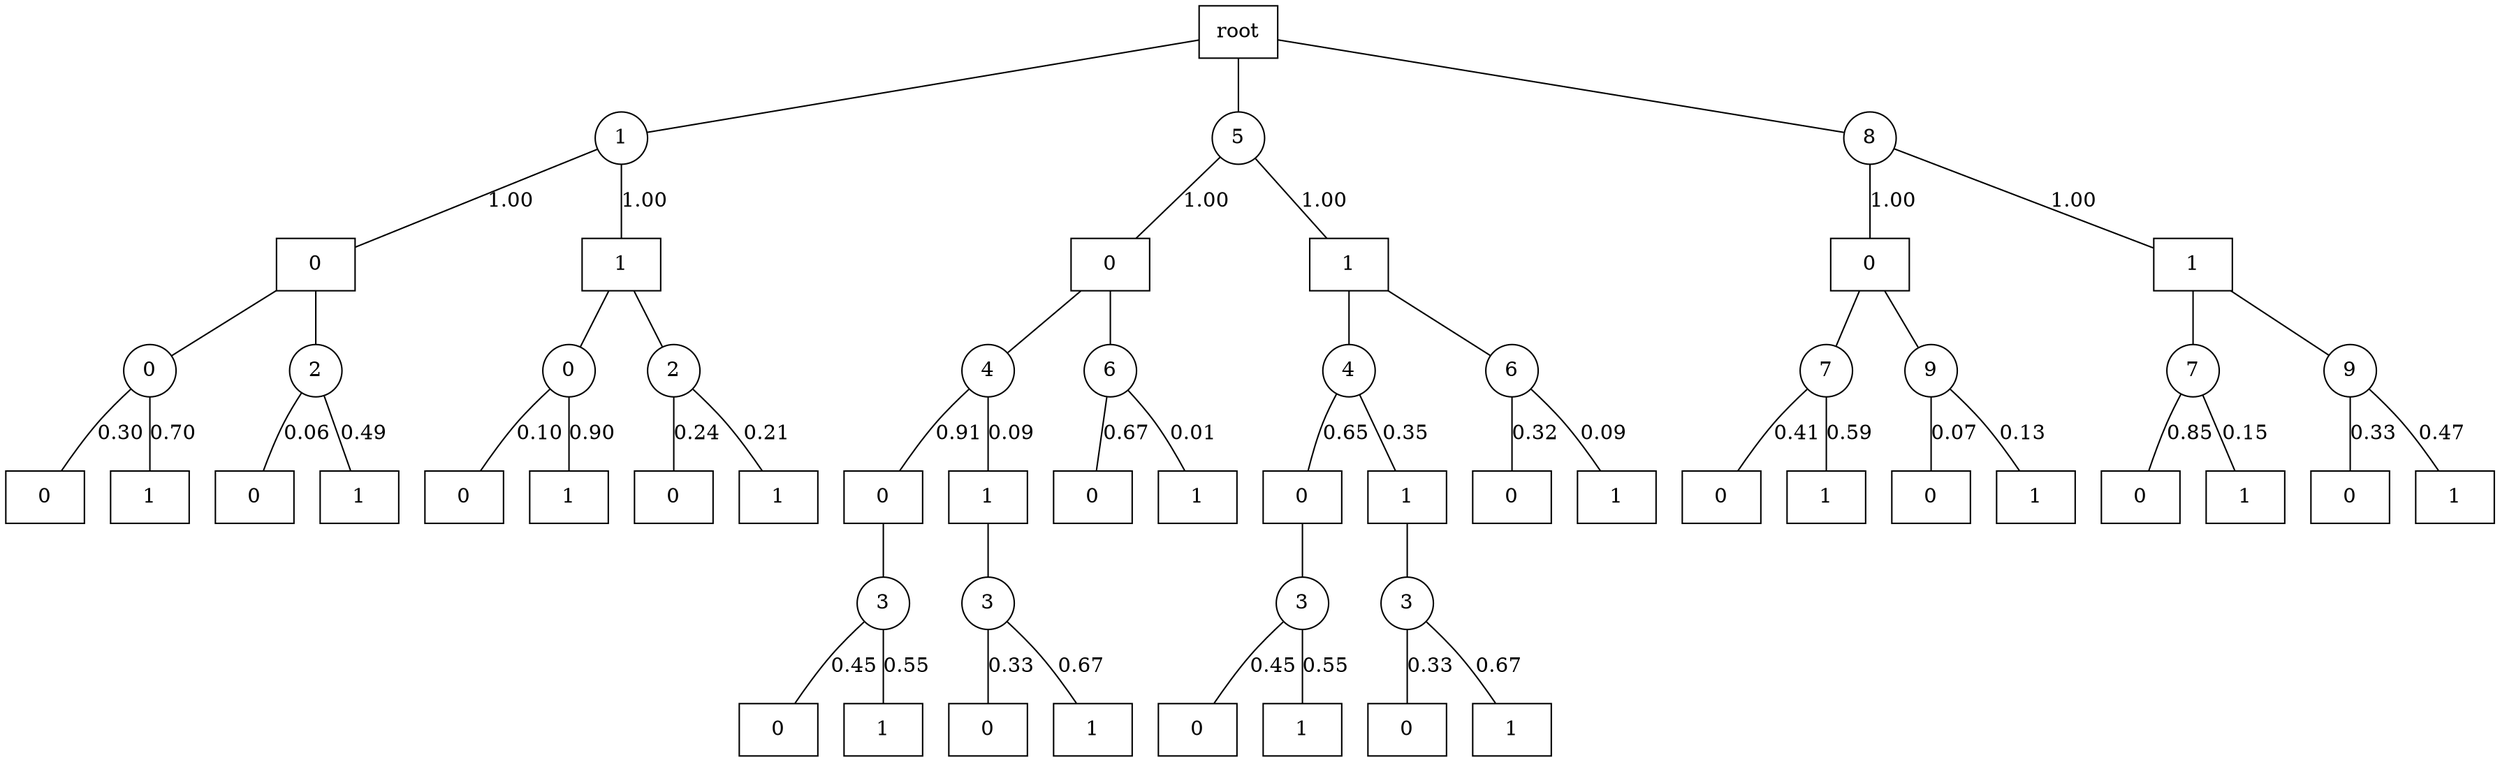 graph G {
splines=true;
0 [shape=box, label = "root" ]
0--1;
1 [shape=circle, label=1]
1--8[label = 1.00, labelangle=110];
8 [shape=box, label=0]
8--2;
2 [shape=circle, label=0]
2--3[label = 0.30, labelangle=110];
3 [shape=box, label=0]
2--4[label = 0.70, labelangle=110];
4 [shape=box, label=1]
8--5;
5 [shape=circle, label=2]
5--6[label = 0.06, labelangle=110];
6 [shape=box, label=0]
5--7[label = 0.49, labelangle=110];
7 [shape=box, label=1]
1--15[label = 1.00, labelangle=110];
15 [shape=box, label=1]
15--9;
9 [shape=circle, label=0]
9--10[label = 0.10, labelangle=110];
10 [shape=box, label=0]
9--11[label = 0.90, labelangle=110];
11 [shape=box, label=1]
15--12;
12 [shape=circle, label=2]
12--13[label = 0.24, labelangle=110];
13 [shape=box, label=0]
12--14[label = 0.21, labelangle=110];
14 [shape=box, label=1]
0--16;
16 [shape=circle, label=5]
16--29[label = 1.00, labelangle=110];
29 [shape=box, label=0]
29--17;
17 [shape=circle, label=4]
17--21[label = 0.91, labelangle=110];
21 [shape=box, label=0]
21--18;
18 [shape=circle, label=3]
18--19[label = 0.45, labelangle=110];
19 [shape=box, label=0]
18--20[label = 0.55, labelangle=110];
20 [shape=box, label=1]
17--25[label = 0.09, labelangle=110];
25 [shape=box, label=1]
25--22;
22 [shape=circle, label=3]
22--23[label = 0.33, labelangle=110];
23 [shape=box, label=0]
22--24[label = 0.67, labelangle=110];
24 [shape=box, label=1]
29--26;
26 [shape=circle, label=6]
26--27[label = 0.67, labelangle=110];
27 [shape=box, label=0]
26--28[label = 0.01, labelangle=110];
28 [shape=box, label=1]
16--42[label = 1.00, labelangle=110];
42 [shape=box, label=1]
42--30;
30 [shape=circle, label=4]
30--34[label = 0.65, labelangle=110];
34 [shape=box, label=0]
34--31;
31 [shape=circle, label=3]
31--32[label = 0.45, labelangle=110];
32 [shape=box, label=0]
31--33[label = 0.55, labelangle=110];
33 [shape=box, label=1]
30--38[label = 0.35, labelangle=110];
38 [shape=box, label=1]
38--35;
35 [shape=circle, label=3]
35--36[label = 0.33, labelangle=110];
36 [shape=box, label=0]
35--37[label = 0.67, labelangle=110];
37 [shape=box, label=1]
42--39;
39 [shape=circle, label=6]
39--40[label = 0.32, labelangle=110];
40 [shape=box, label=0]
39--41[label = 0.09, labelangle=110];
41 [shape=box, label=1]
0--43;
43 [shape=circle, label=8]
43--50[label = 1.00, labelangle=110];
50 [shape=box, label=0]
50--44;
44 [shape=circle, label=7]
44--45[label = 0.41, labelangle=110];
45 [shape=box, label=0]
44--46[label = 0.59, labelangle=110];
46 [shape=box, label=1]
50--47;
47 [shape=circle, label=9]
47--48[label = 0.07, labelangle=110];
48 [shape=box, label=0]
47--49[label = 0.13, labelangle=110];
49 [shape=box, label=1]
43--57[label = 1.00, labelangle=110];
57 [shape=box, label=1]
57--51;
51 [shape=circle, label=7]
51--52[label = 0.85, labelangle=110];
52 [shape=box, label=0]
51--53[label = 0.15, labelangle=110];
53 [shape=box, label=1]
57--54;
54 [shape=circle, label=9]
54--55[label = 0.33, labelangle=110];
55 [shape=box, label=0]
54--56[label = 0.47, labelangle=110];
56 [shape=box, label=1]
}
